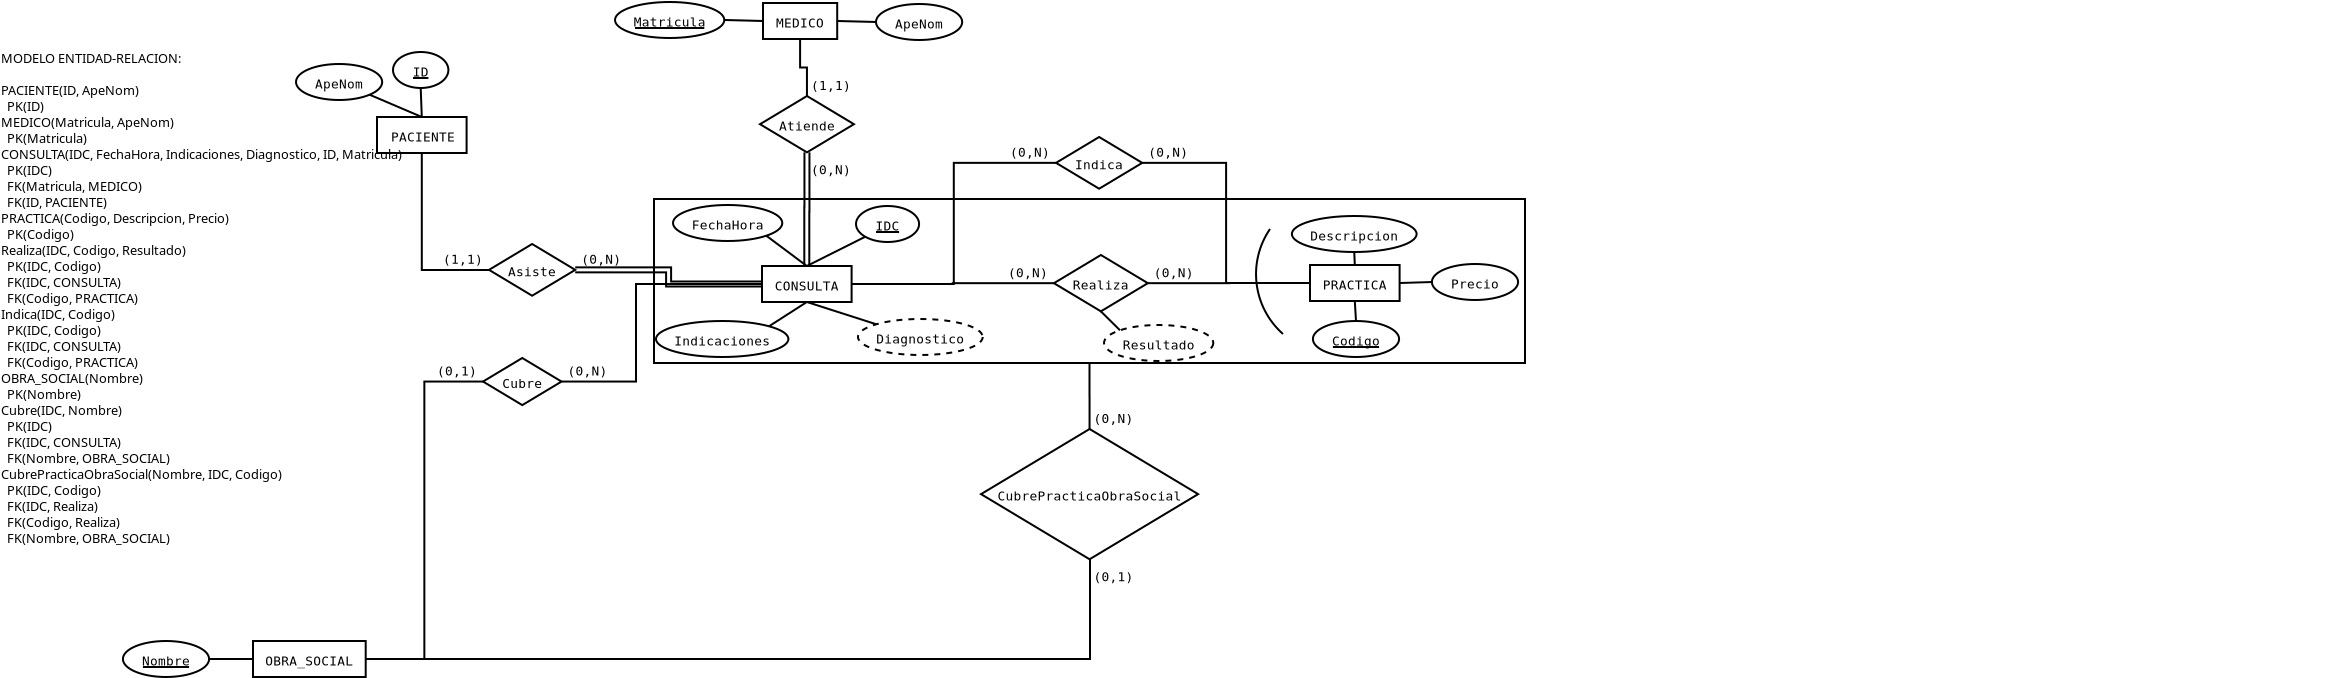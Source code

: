 <?xml version="1.0" encoding="UTF-8"?>
<dia:diagram xmlns:dia="http://www.lysator.liu.se/~alla/dia/">
  <dia:layer name="Fondo" visible="true" active="true">
    <dia:object type="Standard - Box" version="0" id="O0">
      <dia:attribute name="obj_pos">
        <dia:point val="32.95,11"/>
      </dia:attribute>
      <dia:attribute name="obj_bb">
        <dia:rectangle val="32.9,10.95;76.55,19.25"/>
      </dia:attribute>
      <dia:attribute name="elem_corner">
        <dia:point val="32.95,11"/>
      </dia:attribute>
      <dia:attribute name="elem_width">
        <dia:real val="43.55"/>
      </dia:attribute>
      <dia:attribute name="elem_height">
        <dia:real val="8.2"/>
      </dia:attribute>
      <dia:attribute name="border_width">
        <dia:real val="0.1"/>
      </dia:attribute>
      <dia:attribute name="show_background">
        <dia:boolean val="false"/>
      </dia:attribute>
    </dia:object>
    <dia:object type="ER - Entity" version="0" id="O1">
      <dia:attribute name="obj_pos">
        <dia:point val="19.1,6.9"/>
      </dia:attribute>
      <dia:attribute name="obj_bb">
        <dia:rectangle val="19.05,6.85;23.63,8.75"/>
      </dia:attribute>
      <dia:attribute name="elem_corner">
        <dia:point val="19.1,6.9"/>
      </dia:attribute>
      <dia:attribute name="elem_width">
        <dia:real val="4.48"/>
      </dia:attribute>
      <dia:attribute name="elem_height">
        <dia:real val="1.8"/>
      </dia:attribute>
      <dia:attribute name="border_width">
        <dia:real val="0.1"/>
      </dia:attribute>
      <dia:attribute name="border_color">
        <dia:color val="#000000"/>
      </dia:attribute>
      <dia:attribute name="inner_color">
        <dia:color val="#ffffff"/>
      </dia:attribute>
      <dia:attribute name="name">
        <dia:string>#PACIENTE#</dia:string>
      </dia:attribute>
      <dia:attribute name="weak">
        <dia:boolean val="false"/>
      </dia:attribute>
      <dia:attribute name="associative">
        <dia:boolean val="false"/>
      </dia:attribute>
      <dia:attribute name="font">
        <dia:font family="monospace" style="0" name="Courier"/>
      </dia:attribute>
      <dia:attribute name="font_height">
        <dia:real val="0.8"/>
      </dia:attribute>
    </dia:object>
    <dia:object type="ER - Attribute" version="0" id="O2">
      <dia:attribute name="obj_pos">
        <dia:point val="19.9,3.65"/>
      </dia:attribute>
      <dia:attribute name="obj_bb">
        <dia:rectangle val="19.85,3.6;22.72,5.5"/>
      </dia:attribute>
      <dia:attribute name="elem_corner">
        <dia:point val="19.9,3.65"/>
      </dia:attribute>
      <dia:attribute name="elem_width">
        <dia:real val="2.77"/>
      </dia:attribute>
      <dia:attribute name="elem_height">
        <dia:real val="1.8"/>
      </dia:attribute>
      <dia:attribute name="border_width">
        <dia:real val="0.1"/>
      </dia:attribute>
      <dia:attribute name="border_color">
        <dia:color val="#000000"/>
      </dia:attribute>
      <dia:attribute name="inner_color">
        <dia:color val="#ffffff"/>
      </dia:attribute>
      <dia:attribute name="name">
        <dia:string>#ID#</dia:string>
      </dia:attribute>
      <dia:attribute name="key">
        <dia:boolean val="true"/>
      </dia:attribute>
      <dia:attribute name="weak_key">
        <dia:boolean val="false"/>
      </dia:attribute>
      <dia:attribute name="derived">
        <dia:boolean val="false"/>
      </dia:attribute>
      <dia:attribute name="multivalued">
        <dia:boolean val="false"/>
      </dia:attribute>
      <dia:attribute name="font">
        <dia:font family="monospace" style="0" name="Courier"/>
      </dia:attribute>
      <dia:attribute name="font_height">
        <dia:real val="0.8"/>
      </dia:attribute>
    </dia:object>
    <dia:object type="ER - Attribute" version="0" id="O3">
      <dia:attribute name="obj_pos">
        <dia:point val="15.05,4.25"/>
      </dia:attribute>
      <dia:attribute name="obj_bb">
        <dia:rectangle val="15,4.2;19.41,6.1"/>
      </dia:attribute>
      <dia:attribute name="elem_corner">
        <dia:point val="15.05,4.25"/>
      </dia:attribute>
      <dia:attribute name="elem_width">
        <dia:real val="4.31"/>
      </dia:attribute>
      <dia:attribute name="elem_height">
        <dia:real val="1.8"/>
      </dia:attribute>
      <dia:attribute name="border_width">
        <dia:real val="0.1"/>
      </dia:attribute>
      <dia:attribute name="border_color">
        <dia:color val="#000000"/>
      </dia:attribute>
      <dia:attribute name="inner_color">
        <dia:color val="#ffffff"/>
      </dia:attribute>
      <dia:attribute name="name">
        <dia:string>#ApeNom#</dia:string>
      </dia:attribute>
      <dia:attribute name="key">
        <dia:boolean val="false"/>
      </dia:attribute>
      <dia:attribute name="weak_key">
        <dia:boolean val="false"/>
      </dia:attribute>
      <dia:attribute name="derived">
        <dia:boolean val="false"/>
      </dia:attribute>
      <dia:attribute name="multivalued">
        <dia:boolean val="false"/>
      </dia:attribute>
      <dia:attribute name="font">
        <dia:font family="monospace" style="0" name="Courier"/>
      </dia:attribute>
      <dia:attribute name="font_height">
        <dia:real val="0.8"/>
      </dia:attribute>
    </dia:object>
    <dia:object type="Standard - Line" version="0" id="O4">
      <dia:attribute name="obj_pos">
        <dia:point val="18.729,5.786"/>
      </dia:attribute>
      <dia:attribute name="obj_bb">
        <dia:rectangle val="18.663,5.721;21.406,6.966"/>
      </dia:attribute>
      <dia:attribute name="conn_endpoints">
        <dia:point val="18.729,5.786"/>
        <dia:point val="21.34,6.9"/>
      </dia:attribute>
      <dia:attribute name="numcp">
        <dia:int val="1"/>
      </dia:attribute>
      <dia:connections>
        <dia:connection handle="0" to="O3" connection="7"/>
        <dia:connection handle="1" to="O1" connection="1"/>
      </dia:connections>
    </dia:object>
    <dia:object type="Standard - Line" version="0" id="O5">
      <dia:attribute name="obj_pos">
        <dia:point val="21.285,5.45"/>
      </dia:attribute>
      <dia:attribute name="obj_bb">
        <dia:rectangle val="21.233,5.398;21.392,6.952"/>
      </dia:attribute>
      <dia:attribute name="conn_endpoints">
        <dia:point val="21.285,5.45"/>
        <dia:point val="21.34,6.9"/>
      </dia:attribute>
      <dia:attribute name="numcp">
        <dia:int val="1"/>
      </dia:attribute>
      <dia:connections>
        <dia:connection handle="0" to="O2" connection="6"/>
        <dia:connection handle="1" to="O1" connection="1"/>
      </dia:connections>
    </dia:object>
    <dia:object type="ER - Entity" version="0" id="O6">
      <dia:attribute name="obj_pos">
        <dia:point val="38.35,14.35"/>
      </dia:attribute>
      <dia:attribute name="obj_bb">
        <dia:rectangle val="38.3,14.3;42.88,16.2"/>
      </dia:attribute>
      <dia:attribute name="elem_corner">
        <dia:point val="38.35,14.35"/>
      </dia:attribute>
      <dia:attribute name="elem_width">
        <dia:real val="4.48"/>
      </dia:attribute>
      <dia:attribute name="elem_height">
        <dia:real val="1.8"/>
      </dia:attribute>
      <dia:attribute name="border_width">
        <dia:real val="0.1"/>
      </dia:attribute>
      <dia:attribute name="border_color">
        <dia:color val="#000000"/>
      </dia:attribute>
      <dia:attribute name="inner_color">
        <dia:color val="#ffffff"/>
      </dia:attribute>
      <dia:attribute name="name">
        <dia:string>#CONSULTA#</dia:string>
      </dia:attribute>
      <dia:attribute name="weak">
        <dia:boolean val="false"/>
      </dia:attribute>
      <dia:attribute name="associative">
        <dia:boolean val="false"/>
      </dia:attribute>
      <dia:attribute name="font">
        <dia:font family="monospace" style="0" name="Courier"/>
      </dia:attribute>
      <dia:attribute name="font_height">
        <dia:real val="0.8"/>
      </dia:attribute>
    </dia:object>
    <dia:object type="ER - Attribute" version="0" id="O7">
      <dia:attribute name="obj_pos">
        <dia:point val="43.05,11.35"/>
      </dia:attribute>
      <dia:attribute name="obj_bb">
        <dia:rectangle val="43,11.3;46.255,13.2"/>
      </dia:attribute>
      <dia:attribute name="elem_corner">
        <dia:point val="43.05,11.35"/>
      </dia:attribute>
      <dia:attribute name="elem_width">
        <dia:real val="3.155"/>
      </dia:attribute>
      <dia:attribute name="elem_height">
        <dia:real val="1.8"/>
      </dia:attribute>
      <dia:attribute name="border_width">
        <dia:real val="0.1"/>
      </dia:attribute>
      <dia:attribute name="border_color">
        <dia:color val="#000000"/>
      </dia:attribute>
      <dia:attribute name="inner_color">
        <dia:color val="#ffffff"/>
      </dia:attribute>
      <dia:attribute name="name">
        <dia:string>#IDC#</dia:string>
      </dia:attribute>
      <dia:attribute name="key">
        <dia:boolean val="true"/>
      </dia:attribute>
      <dia:attribute name="weak_key">
        <dia:boolean val="false"/>
      </dia:attribute>
      <dia:attribute name="derived">
        <dia:boolean val="false"/>
      </dia:attribute>
      <dia:attribute name="multivalued">
        <dia:boolean val="false"/>
      </dia:attribute>
      <dia:attribute name="font">
        <dia:font family="monospace" style="0" name="Courier"/>
      </dia:attribute>
      <dia:attribute name="font_height">
        <dia:real val="0.8"/>
      </dia:attribute>
    </dia:object>
    <dia:object type="ER - Attribute" version="0" id="O8">
      <dia:attribute name="obj_pos">
        <dia:point val="33.9,11.3"/>
      </dia:attribute>
      <dia:attribute name="obj_bb">
        <dia:rectangle val="33.85,11.25;39.415,13.15"/>
      </dia:attribute>
      <dia:attribute name="elem_corner">
        <dia:point val="33.9,11.3"/>
      </dia:attribute>
      <dia:attribute name="elem_width">
        <dia:real val="5.465"/>
      </dia:attribute>
      <dia:attribute name="elem_height">
        <dia:real val="1.8"/>
      </dia:attribute>
      <dia:attribute name="border_width">
        <dia:real val="0.1"/>
      </dia:attribute>
      <dia:attribute name="border_color">
        <dia:color val="#000000"/>
      </dia:attribute>
      <dia:attribute name="inner_color">
        <dia:color val="#ffffff"/>
      </dia:attribute>
      <dia:attribute name="name">
        <dia:string>#FechaHora#</dia:string>
      </dia:attribute>
      <dia:attribute name="key">
        <dia:boolean val="false"/>
      </dia:attribute>
      <dia:attribute name="weak_key">
        <dia:boolean val="false"/>
      </dia:attribute>
      <dia:attribute name="derived">
        <dia:boolean val="false"/>
      </dia:attribute>
      <dia:attribute name="multivalued">
        <dia:boolean val="false"/>
      </dia:attribute>
      <dia:attribute name="font">
        <dia:font family="monospace" style="0" name="Courier"/>
      </dia:attribute>
      <dia:attribute name="font_height">
        <dia:real val="0.8"/>
      </dia:attribute>
    </dia:object>
    <dia:object type="ER - Attribute" version="0" id="O9">
      <dia:attribute name="obj_pos">
        <dia:point val="43.15,17"/>
      </dia:attribute>
      <dia:attribute name="obj_bb">
        <dia:rectangle val="43.1,16.95;49.435,18.85"/>
      </dia:attribute>
      <dia:attribute name="elem_corner">
        <dia:point val="43.15,17"/>
      </dia:attribute>
      <dia:attribute name="elem_width">
        <dia:real val="6.235"/>
      </dia:attribute>
      <dia:attribute name="elem_height">
        <dia:real val="1.8"/>
      </dia:attribute>
      <dia:attribute name="border_width">
        <dia:real val="0.1"/>
      </dia:attribute>
      <dia:attribute name="border_color">
        <dia:color val="#000000"/>
      </dia:attribute>
      <dia:attribute name="inner_color">
        <dia:color val="#ffffff"/>
      </dia:attribute>
      <dia:attribute name="name">
        <dia:string>#Diagnostico#</dia:string>
      </dia:attribute>
      <dia:attribute name="key">
        <dia:boolean val="false"/>
      </dia:attribute>
      <dia:attribute name="weak_key">
        <dia:boolean val="false"/>
      </dia:attribute>
      <dia:attribute name="derived">
        <dia:boolean val="true"/>
      </dia:attribute>
      <dia:attribute name="multivalued">
        <dia:boolean val="false"/>
      </dia:attribute>
      <dia:attribute name="font">
        <dia:font family="monospace" style="0" name="Courier"/>
      </dia:attribute>
      <dia:attribute name="font_height">
        <dia:real val="0.8"/>
      </dia:attribute>
    </dia:object>
    <dia:object type="Standard - Line" version="0" id="O10">
      <dia:attribute name="obj_pos">
        <dia:point val="38.565,12.836"/>
      </dia:attribute>
      <dia:attribute name="obj_bb">
        <dia:rectangle val="38.495,12.766;40.66,14.42"/>
      </dia:attribute>
      <dia:attribute name="conn_endpoints">
        <dia:point val="38.565,12.836"/>
        <dia:point val="40.59,14.35"/>
      </dia:attribute>
      <dia:attribute name="numcp">
        <dia:int val="1"/>
      </dia:attribute>
      <dia:connections>
        <dia:connection handle="0" to="O8" connection="7"/>
        <dia:connection handle="1" to="O6" connection="1"/>
      </dia:connections>
    </dia:object>
    <dia:object type="Standard - Line" version="0" id="O11">
      <dia:attribute name="obj_pos">
        <dia:point val="43.512,12.886"/>
      </dia:attribute>
      <dia:attribute name="obj_bb">
        <dia:rectangle val="40.523,12.819;43.579,14.417"/>
      </dia:attribute>
      <dia:attribute name="conn_endpoints">
        <dia:point val="43.512,12.886"/>
        <dia:point val="40.59,14.35"/>
      </dia:attribute>
      <dia:attribute name="numcp">
        <dia:int val="1"/>
      </dia:attribute>
      <dia:connections>
        <dia:connection handle="0" to="O7" connection="5"/>
        <dia:connection handle="1" to="O6" connection="1"/>
      </dia:connections>
    </dia:object>
    <dia:object type="Standard - Line" version="0" id="O12">
      <dia:attribute name="obj_pos">
        <dia:point val="40.59,16.15"/>
      </dia:attribute>
      <dia:attribute name="obj_bb">
        <dia:rectangle val="40.527,16.087;44.126,17.326"/>
      </dia:attribute>
      <dia:attribute name="conn_endpoints">
        <dia:point val="40.59,16.15"/>
        <dia:point val="44.063,17.264"/>
      </dia:attribute>
      <dia:attribute name="numcp">
        <dia:int val="1"/>
      </dia:attribute>
      <dia:connections>
        <dia:connection handle="0" to="O6" connection="6"/>
        <dia:connection handle="1" to="O9" connection="0"/>
      </dia:connections>
    </dia:object>
    <dia:object type="ER - Attribute" version="0" id="O13">
      <dia:attribute name="obj_pos">
        <dia:point val="33.05,17.1"/>
      </dia:attribute>
      <dia:attribute name="obj_bb">
        <dia:rectangle val="33,17.05;39.72,18.95"/>
      </dia:attribute>
      <dia:attribute name="elem_corner">
        <dia:point val="33.05,17.1"/>
      </dia:attribute>
      <dia:attribute name="elem_width">
        <dia:real val="6.62"/>
      </dia:attribute>
      <dia:attribute name="elem_height">
        <dia:real val="1.8"/>
      </dia:attribute>
      <dia:attribute name="border_width">
        <dia:real val="0.1"/>
      </dia:attribute>
      <dia:attribute name="border_color">
        <dia:color val="#000000"/>
      </dia:attribute>
      <dia:attribute name="inner_color">
        <dia:color val="#ffffff"/>
      </dia:attribute>
      <dia:attribute name="name">
        <dia:string>#Indicaciones#</dia:string>
      </dia:attribute>
      <dia:attribute name="key">
        <dia:boolean val="false"/>
      </dia:attribute>
      <dia:attribute name="weak_key">
        <dia:boolean val="false"/>
      </dia:attribute>
      <dia:attribute name="derived">
        <dia:boolean val="false"/>
      </dia:attribute>
      <dia:attribute name="multivalued">
        <dia:boolean val="false"/>
      </dia:attribute>
      <dia:attribute name="font">
        <dia:font family="monospace" style="0" name="Courier"/>
      </dia:attribute>
      <dia:attribute name="font_height">
        <dia:real val="0.8"/>
      </dia:attribute>
    </dia:object>
    <dia:object type="Standard - Line" version="0" id="O14">
      <dia:attribute name="obj_pos">
        <dia:point val="38.7,17.364"/>
      </dia:attribute>
      <dia:attribute name="obj_bb">
        <dia:rectangle val="38.631,16.081;40.659,17.433"/>
      </dia:attribute>
      <dia:attribute name="conn_endpoints">
        <dia:point val="38.7,17.364"/>
        <dia:point val="40.59,16.15"/>
      </dia:attribute>
      <dia:attribute name="numcp">
        <dia:int val="1"/>
      </dia:attribute>
      <dia:connections>
        <dia:connection handle="0" to="O13" connection="2"/>
        <dia:connection handle="1" to="O6" connection="6"/>
      </dia:connections>
    </dia:object>
    <dia:object type="ER - Relationship" version="0" id="O15">
      <dia:attribute name="obj_pos">
        <dia:point val="24.7,13.25"/>
      </dia:attribute>
      <dia:attribute name="obj_bb">
        <dia:rectangle val="22.425,13.2;31.285,15.886"/>
      </dia:attribute>
      <dia:attribute name="elem_corner">
        <dia:point val="24.7,13.25"/>
      </dia:attribute>
      <dia:attribute name="elem_width">
        <dia:real val="4.31"/>
      </dia:attribute>
      <dia:attribute name="elem_height">
        <dia:real val="2.586"/>
      </dia:attribute>
      <dia:attribute name="border_width">
        <dia:real val="0.1"/>
      </dia:attribute>
      <dia:attribute name="border_color">
        <dia:color val="#000000"/>
      </dia:attribute>
      <dia:attribute name="inner_color">
        <dia:color val="#ffffff"/>
      </dia:attribute>
      <dia:attribute name="name">
        <dia:string>#Asiste#</dia:string>
      </dia:attribute>
      <dia:attribute name="left_card">
        <dia:string>#(1,1)#</dia:string>
      </dia:attribute>
      <dia:attribute name="right_card">
        <dia:string>#(0,N)#</dia:string>
      </dia:attribute>
      <dia:attribute name="identifying">
        <dia:boolean val="false"/>
      </dia:attribute>
      <dia:attribute name="rotated">
        <dia:boolean val="false"/>
      </dia:attribute>
      <dia:attribute name="font">
        <dia:font family="monospace" style="0" name="Courier"/>
      </dia:attribute>
      <dia:attribute name="font_height">
        <dia:real val="0.8"/>
      </dia:attribute>
    </dia:object>
    <dia:object type="ER - Participation" version="1" id="O16">
      <dia:attribute name="obj_pos">
        <dia:point val="21.34,8.7"/>
      </dia:attribute>
      <dia:attribute name="obj_bb">
        <dia:rectangle val="21.29,8.65;24.75,14.6"/>
      </dia:attribute>
      <dia:attribute name="orth_points">
        <dia:point val="21.34,8.7"/>
        <dia:point val="21.34,14.55"/>
        <dia:point val="24.7,14.55"/>
        <dia:point val="24.7,14.543"/>
      </dia:attribute>
      <dia:attribute name="orth_orient">
        <dia:enum val="1"/>
        <dia:enum val="0"/>
        <dia:enum val="1"/>
      </dia:attribute>
      <dia:attribute name="autorouting">
        <dia:boolean val="false"/>
      </dia:attribute>
      <dia:attribute name="total">
        <dia:boolean val="false"/>
      </dia:attribute>
      <dia:connections>
        <dia:connection handle="0" to="O1" connection="6"/>
        <dia:connection handle="1" to="O15" connection="0"/>
      </dia:connections>
    </dia:object>
    <dia:object type="ER - Participation" version="1" id="O17">
      <dia:attribute name="obj_pos">
        <dia:point val="29.01,14.543"/>
      </dia:attribute>
      <dia:attribute name="obj_bb">
        <dia:rectangle val="28.835,14.368;38.525,15.425"/>
      </dia:attribute>
      <dia:attribute name="orth_points">
        <dia:point val="29.01,14.543"/>
        <dia:point val="33.68,14.543"/>
        <dia:point val="33.68,15.25"/>
        <dia:point val="38.35,15.25"/>
      </dia:attribute>
      <dia:attribute name="orth_orient">
        <dia:enum val="0"/>
        <dia:enum val="1"/>
        <dia:enum val="0"/>
      </dia:attribute>
      <dia:attribute name="autorouting">
        <dia:boolean val="true"/>
      </dia:attribute>
      <dia:attribute name="total">
        <dia:boolean val="true"/>
      </dia:attribute>
      <dia:connections>
        <dia:connection handle="0" to="O15" connection="4"/>
        <dia:connection handle="1" to="O6" connection="3"/>
      </dia:connections>
    </dia:object>
    <dia:object type="ER - Entity" version="0" id="O18">
      <dia:attribute name="obj_pos">
        <dia:point val="38.4,1.2"/>
      </dia:attribute>
      <dia:attribute name="obj_bb">
        <dia:rectangle val="38.35,1.15;42.16,3.05"/>
      </dia:attribute>
      <dia:attribute name="elem_corner">
        <dia:point val="38.4,1.2"/>
      </dia:attribute>
      <dia:attribute name="elem_width">
        <dia:real val="3.71"/>
      </dia:attribute>
      <dia:attribute name="elem_height">
        <dia:real val="1.8"/>
      </dia:attribute>
      <dia:attribute name="border_width">
        <dia:real val="0.1"/>
      </dia:attribute>
      <dia:attribute name="border_color">
        <dia:color val="#000000"/>
      </dia:attribute>
      <dia:attribute name="inner_color">
        <dia:color val="#ffffff"/>
      </dia:attribute>
      <dia:attribute name="name">
        <dia:string>#MEDICO#</dia:string>
      </dia:attribute>
      <dia:attribute name="weak">
        <dia:boolean val="false"/>
      </dia:attribute>
      <dia:attribute name="associative">
        <dia:boolean val="false"/>
      </dia:attribute>
      <dia:attribute name="font">
        <dia:font family="monospace" style="0" name="Courier"/>
      </dia:attribute>
      <dia:attribute name="font_height">
        <dia:real val="0.8"/>
      </dia:attribute>
    </dia:object>
    <dia:object type="ER - Attribute" version="0" id="O19">
      <dia:attribute name="obj_pos">
        <dia:point val="31,1.15"/>
      </dia:attribute>
      <dia:attribute name="obj_bb">
        <dia:rectangle val="30.95,1.1;36.515,3"/>
      </dia:attribute>
      <dia:attribute name="elem_corner">
        <dia:point val="31,1.15"/>
      </dia:attribute>
      <dia:attribute name="elem_width">
        <dia:real val="5.465"/>
      </dia:attribute>
      <dia:attribute name="elem_height">
        <dia:real val="1.8"/>
      </dia:attribute>
      <dia:attribute name="border_width">
        <dia:real val="0.1"/>
      </dia:attribute>
      <dia:attribute name="border_color">
        <dia:color val="#000000"/>
      </dia:attribute>
      <dia:attribute name="inner_color">
        <dia:color val="#ffffff"/>
      </dia:attribute>
      <dia:attribute name="name">
        <dia:string>#Matricula#</dia:string>
      </dia:attribute>
      <dia:attribute name="key">
        <dia:boolean val="true"/>
      </dia:attribute>
      <dia:attribute name="weak_key">
        <dia:boolean val="false"/>
      </dia:attribute>
      <dia:attribute name="derived">
        <dia:boolean val="false"/>
      </dia:attribute>
      <dia:attribute name="multivalued">
        <dia:boolean val="false"/>
      </dia:attribute>
      <dia:attribute name="font">
        <dia:font family="monospace" style="0" name="Courier"/>
      </dia:attribute>
      <dia:attribute name="font_height">
        <dia:real val="0.8"/>
      </dia:attribute>
    </dia:object>
    <dia:object type="Standard - Line" version="0" id="O20">
      <dia:attribute name="obj_pos">
        <dia:point val="36.465,2.05"/>
      </dia:attribute>
      <dia:attribute name="obj_bb">
        <dia:rectangle val="36.414,1.999;38.451,2.151"/>
      </dia:attribute>
      <dia:attribute name="conn_endpoints">
        <dia:point val="36.465,2.05"/>
        <dia:point val="38.4,2.1"/>
      </dia:attribute>
      <dia:attribute name="numcp">
        <dia:int val="1"/>
      </dia:attribute>
      <dia:connections>
        <dia:connection handle="0" to="O19" connection="4"/>
        <dia:connection handle="1" to="O18" connection="3"/>
      </dia:connections>
    </dia:object>
    <dia:object type="ER - Attribute" version="0" id="O21">
      <dia:attribute name="obj_pos">
        <dia:point val="44.05,1.25"/>
      </dia:attribute>
      <dia:attribute name="obj_bb">
        <dia:rectangle val="44,1.2;48.41,3.1"/>
      </dia:attribute>
      <dia:attribute name="elem_corner">
        <dia:point val="44.05,1.25"/>
      </dia:attribute>
      <dia:attribute name="elem_width">
        <dia:real val="4.31"/>
      </dia:attribute>
      <dia:attribute name="elem_height">
        <dia:real val="1.8"/>
      </dia:attribute>
      <dia:attribute name="border_width">
        <dia:real val="0.1"/>
      </dia:attribute>
      <dia:attribute name="border_color">
        <dia:color val="#000000"/>
      </dia:attribute>
      <dia:attribute name="inner_color">
        <dia:color val="#ffffff"/>
      </dia:attribute>
      <dia:attribute name="name">
        <dia:string>#ApeNom#</dia:string>
      </dia:attribute>
      <dia:attribute name="key">
        <dia:boolean val="false"/>
      </dia:attribute>
      <dia:attribute name="weak_key">
        <dia:boolean val="false"/>
      </dia:attribute>
      <dia:attribute name="derived">
        <dia:boolean val="false"/>
      </dia:attribute>
      <dia:attribute name="multivalued">
        <dia:boolean val="false"/>
      </dia:attribute>
      <dia:attribute name="font">
        <dia:font family="monospace" style="0" name="Courier"/>
      </dia:attribute>
      <dia:attribute name="font_height">
        <dia:real val="0.8"/>
      </dia:attribute>
    </dia:object>
    <dia:object type="Standard - Line" version="0" id="O22">
      <dia:attribute name="obj_pos">
        <dia:point val="42.11,2.1"/>
      </dia:attribute>
      <dia:attribute name="obj_bb">
        <dia:rectangle val="42.059,2.049;44.101,2.201"/>
      </dia:attribute>
      <dia:attribute name="conn_endpoints">
        <dia:point val="42.11,2.1"/>
        <dia:point val="44.05,2.15"/>
      </dia:attribute>
      <dia:attribute name="numcp">
        <dia:int val="1"/>
      </dia:attribute>
      <dia:connections>
        <dia:connection handle="0" to="O18" connection="4"/>
        <dia:connection handle="1" to="O21" connection="3"/>
      </dia:connections>
    </dia:object>
    <dia:object type="ER - Relationship" version="0" id="O23">
      <dia:attribute name="obj_pos">
        <dia:point val="38.25,5.85"/>
      </dia:attribute>
      <dia:attribute name="obj_bb">
        <dia:rectangle val="38.2,4.7;42.995,9.817"/>
      </dia:attribute>
      <dia:attribute name="elem_corner">
        <dia:point val="38.25,5.85"/>
      </dia:attribute>
      <dia:attribute name="elem_width">
        <dia:real val="4.695"/>
      </dia:attribute>
      <dia:attribute name="elem_height">
        <dia:real val="2.817"/>
      </dia:attribute>
      <dia:attribute name="border_width">
        <dia:real val="0.1"/>
      </dia:attribute>
      <dia:attribute name="border_color">
        <dia:color val="#000000"/>
      </dia:attribute>
      <dia:attribute name="inner_color">
        <dia:color val="#ffffff"/>
      </dia:attribute>
      <dia:attribute name="name">
        <dia:string>#Atiende#</dia:string>
      </dia:attribute>
      <dia:attribute name="left_card">
        <dia:string>#(1,1)#</dia:string>
      </dia:attribute>
      <dia:attribute name="right_card">
        <dia:string>#(0,N)#</dia:string>
      </dia:attribute>
      <dia:attribute name="identifying">
        <dia:boolean val="false"/>
      </dia:attribute>
      <dia:attribute name="rotated">
        <dia:boolean val="true"/>
      </dia:attribute>
      <dia:attribute name="font">
        <dia:font family="monospace" style="0" name="Courier"/>
      </dia:attribute>
      <dia:attribute name="font_height">
        <dia:real val="0.8"/>
      </dia:attribute>
    </dia:object>
    <dia:object type="ER - Participation" version="1" id="O24">
      <dia:attribute name="obj_pos">
        <dia:point val="40.59,14.35"/>
      </dia:attribute>
      <dia:attribute name="obj_bb">
        <dia:rectangle val="40.415,8.492;40.773,14.525"/>
      </dia:attribute>
      <dia:attribute name="orth_points">
        <dia:point val="40.59,14.35"/>
        <dia:point val="40.59,11.508"/>
        <dia:point val="40.597,11.508"/>
        <dia:point val="40.597,8.667"/>
      </dia:attribute>
      <dia:attribute name="orth_orient">
        <dia:enum val="1"/>
        <dia:enum val="0"/>
        <dia:enum val="1"/>
      </dia:attribute>
      <dia:attribute name="autorouting">
        <dia:boolean val="true"/>
      </dia:attribute>
      <dia:attribute name="total">
        <dia:boolean val="true"/>
      </dia:attribute>
      <dia:connections>
        <dia:connection handle="0" to="O6" connection="1"/>
        <dia:connection handle="1" to="O23" connection="6"/>
      </dia:connections>
    </dia:object>
    <dia:object type="ER - Participation" version="1" id="O25">
      <dia:attribute name="obj_pos">
        <dia:point val="40.597,5.85"/>
      </dia:attribute>
      <dia:attribute name="obj_bb">
        <dia:rectangle val="40.205,2.95;40.648,5.9"/>
      </dia:attribute>
      <dia:attribute name="orth_points">
        <dia:point val="40.597,5.85"/>
        <dia:point val="40.597,4.425"/>
        <dia:point val="40.255,4.425"/>
        <dia:point val="40.255,3"/>
      </dia:attribute>
      <dia:attribute name="orth_orient">
        <dia:enum val="1"/>
        <dia:enum val="0"/>
        <dia:enum val="1"/>
      </dia:attribute>
      <dia:attribute name="autorouting">
        <dia:boolean val="true"/>
      </dia:attribute>
      <dia:attribute name="total">
        <dia:boolean val="false"/>
      </dia:attribute>
      <dia:connections>
        <dia:connection handle="0" to="O23" connection="2"/>
        <dia:connection handle="1" to="O18" connection="6"/>
      </dia:connections>
    </dia:object>
    <dia:object type="ER - Entity" version="0" id="O26">
      <dia:attribute name="obj_pos">
        <dia:point val="65.75,14.3"/>
      </dia:attribute>
      <dia:attribute name="obj_bb">
        <dia:rectangle val="65.7,14.25;70.28,16.15"/>
      </dia:attribute>
      <dia:attribute name="elem_corner">
        <dia:point val="65.75,14.3"/>
      </dia:attribute>
      <dia:attribute name="elem_width">
        <dia:real val="4.48"/>
      </dia:attribute>
      <dia:attribute name="elem_height">
        <dia:real val="1.8"/>
      </dia:attribute>
      <dia:attribute name="border_width">
        <dia:real val="0.1"/>
      </dia:attribute>
      <dia:attribute name="border_color">
        <dia:color val="#000000"/>
      </dia:attribute>
      <dia:attribute name="inner_color">
        <dia:color val="#ffffff"/>
      </dia:attribute>
      <dia:attribute name="name">
        <dia:string>#PRACTICA#</dia:string>
      </dia:attribute>
      <dia:attribute name="weak">
        <dia:boolean val="false"/>
      </dia:attribute>
      <dia:attribute name="associative">
        <dia:boolean val="false"/>
      </dia:attribute>
      <dia:attribute name="font">
        <dia:font family="monospace" style="0" name="Courier"/>
      </dia:attribute>
      <dia:attribute name="font_height">
        <dia:real val="0.8"/>
      </dia:attribute>
    </dia:object>
    <dia:object type="ER - Relationship" version="0" id="O27">
      <dia:attribute name="obj_pos">
        <dia:point val="53.05,7.9"/>
      </dia:attribute>
      <dia:attribute name="obj_bb">
        <dia:rectangle val="50.775,7.85;59.635,10.536"/>
      </dia:attribute>
      <dia:attribute name="elem_corner">
        <dia:point val="53.05,7.9"/>
      </dia:attribute>
      <dia:attribute name="elem_width">
        <dia:real val="4.31"/>
      </dia:attribute>
      <dia:attribute name="elem_height">
        <dia:real val="2.586"/>
      </dia:attribute>
      <dia:attribute name="border_width">
        <dia:real val="0.1"/>
      </dia:attribute>
      <dia:attribute name="border_color">
        <dia:color val="#000000"/>
      </dia:attribute>
      <dia:attribute name="inner_color">
        <dia:color val="#ffffff"/>
      </dia:attribute>
      <dia:attribute name="name">
        <dia:string>#Indica#</dia:string>
      </dia:attribute>
      <dia:attribute name="left_card">
        <dia:string>#(0,N)#</dia:string>
      </dia:attribute>
      <dia:attribute name="right_card">
        <dia:string>#(0,N)#</dia:string>
      </dia:attribute>
      <dia:attribute name="identifying">
        <dia:boolean val="false"/>
      </dia:attribute>
      <dia:attribute name="rotated">
        <dia:boolean val="false"/>
      </dia:attribute>
      <dia:attribute name="font">
        <dia:font family="monospace" style="0" name="Courier"/>
      </dia:attribute>
      <dia:attribute name="font_height">
        <dia:real val="0.8"/>
      </dia:attribute>
    </dia:object>
    <dia:object type="ER - Relationship" version="0" id="O28">
      <dia:attribute name="obj_pos">
        <dia:point val="52.945,13.8"/>
      </dia:attribute>
      <dia:attribute name="obj_bb">
        <dia:rectangle val="50.67,13.75;59.915,16.667"/>
      </dia:attribute>
      <dia:attribute name="elem_corner">
        <dia:point val="52.945,13.8"/>
      </dia:attribute>
      <dia:attribute name="elem_width">
        <dia:real val="4.695"/>
      </dia:attribute>
      <dia:attribute name="elem_height">
        <dia:real val="2.817"/>
      </dia:attribute>
      <dia:attribute name="border_width">
        <dia:real val="0.1"/>
      </dia:attribute>
      <dia:attribute name="border_color">
        <dia:color val="#000000"/>
      </dia:attribute>
      <dia:attribute name="inner_color">
        <dia:color val="#ffffff"/>
      </dia:attribute>
      <dia:attribute name="name">
        <dia:string>#Realiza#</dia:string>
      </dia:attribute>
      <dia:attribute name="left_card">
        <dia:string>#(0,N)#</dia:string>
      </dia:attribute>
      <dia:attribute name="right_card">
        <dia:string>#(0,N)#</dia:string>
      </dia:attribute>
      <dia:attribute name="identifying">
        <dia:boolean val="false"/>
      </dia:attribute>
      <dia:attribute name="rotated">
        <dia:boolean val="false"/>
      </dia:attribute>
      <dia:attribute name="font">
        <dia:font family="monospace" style="0" name="Courier"/>
      </dia:attribute>
      <dia:attribute name="font_height">
        <dia:real val="0.8"/>
      </dia:attribute>
    </dia:object>
    <dia:object type="ER - Participation" version="1" id="O29">
      <dia:attribute name="obj_pos">
        <dia:point val="42.83,15.25"/>
      </dia:attribute>
      <dia:attribute name="obj_bb">
        <dia:rectangle val="42.78,15.159;52.995,15.3"/>
      </dia:attribute>
      <dia:attribute name="orth_points">
        <dia:point val="42.83,15.25"/>
        <dia:point val="47.888,15.25"/>
        <dia:point val="47.888,15.209"/>
        <dia:point val="52.945,15.209"/>
      </dia:attribute>
      <dia:attribute name="orth_orient">
        <dia:enum val="0"/>
        <dia:enum val="1"/>
        <dia:enum val="0"/>
      </dia:attribute>
      <dia:attribute name="autorouting">
        <dia:boolean val="true"/>
      </dia:attribute>
      <dia:attribute name="total">
        <dia:boolean val="false"/>
      </dia:attribute>
      <dia:connections>
        <dia:connection handle="0" to="O6" connection="4"/>
        <dia:connection handle="1" to="O28" connection="0"/>
      </dia:connections>
    </dia:object>
    <dia:object type="ER - Participation" version="1" id="O30">
      <dia:attribute name="obj_pos">
        <dia:point val="53.05,9.193"/>
      </dia:attribute>
      <dia:attribute name="obj_bb">
        <dia:rectangle val="42.78,9.143;53.1,15.3"/>
      </dia:attribute>
      <dia:attribute name="orth_points">
        <dia:point val="53.05,9.193"/>
        <dia:point val="47.94,9.193"/>
        <dia:point val="47.94,15.25"/>
        <dia:point val="42.83,15.25"/>
      </dia:attribute>
      <dia:attribute name="orth_orient">
        <dia:enum val="0"/>
        <dia:enum val="1"/>
        <dia:enum val="0"/>
      </dia:attribute>
      <dia:attribute name="autorouting">
        <dia:boolean val="true"/>
      </dia:attribute>
      <dia:attribute name="total">
        <dia:boolean val="false"/>
      </dia:attribute>
      <dia:connections>
        <dia:connection handle="0" to="O27" connection="0"/>
        <dia:connection handle="1" to="O6" connection="4"/>
      </dia:connections>
    </dia:object>
    <dia:object type="ER - Participation" version="1" id="O31">
      <dia:attribute name="obj_pos">
        <dia:point val="57.64,15.209"/>
      </dia:attribute>
      <dia:attribute name="obj_bb">
        <dia:rectangle val="57.59,15.15;65.8,15.258"/>
      </dia:attribute>
      <dia:attribute name="orth_points">
        <dia:point val="57.64,15.209"/>
        <dia:point val="61.695,15.209"/>
        <dia:point val="61.695,15.2"/>
        <dia:point val="65.75,15.2"/>
      </dia:attribute>
      <dia:attribute name="orth_orient">
        <dia:enum val="0"/>
        <dia:enum val="1"/>
        <dia:enum val="0"/>
      </dia:attribute>
      <dia:attribute name="autorouting">
        <dia:boolean val="true"/>
      </dia:attribute>
      <dia:attribute name="total">
        <dia:boolean val="false"/>
      </dia:attribute>
      <dia:connections>
        <dia:connection handle="0" to="O28" connection="4"/>
        <dia:connection handle="1" to="O26" connection="3"/>
      </dia:connections>
    </dia:object>
    <dia:object type="ER - Participation" version="1" id="O32">
      <dia:attribute name="obj_pos">
        <dia:point val="57.36,9.193"/>
      </dia:attribute>
      <dia:attribute name="obj_bb">
        <dia:rectangle val="57.31,9.143;65.8,15.25"/>
      </dia:attribute>
      <dia:attribute name="orth_points">
        <dia:point val="57.36,9.193"/>
        <dia:point val="61.555,9.193"/>
        <dia:point val="61.555,15.2"/>
        <dia:point val="65.75,15.2"/>
      </dia:attribute>
      <dia:attribute name="orth_orient">
        <dia:enum val="0"/>
        <dia:enum val="1"/>
        <dia:enum val="0"/>
      </dia:attribute>
      <dia:attribute name="autorouting">
        <dia:boolean val="true"/>
      </dia:attribute>
      <dia:attribute name="total">
        <dia:boolean val="false"/>
      </dia:attribute>
      <dia:connections>
        <dia:connection handle="0" to="O27" connection="4"/>
        <dia:connection handle="1" to="O26" connection="3"/>
      </dia:connections>
    </dia:object>
    <dia:object type="ER - Attribute" version="0" id="O33">
      <dia:attribute name="obj_pos">
        <dia:point val="65.895,17.1"/>
      </dia:attribute>
      <dia:attribute name="obj_bb">
        <dia:rectangle val="65.845,17.05;70.255,18.95"/>
      </dia:attribute>
      <dia:attribute name="elem_corner">
        <dia:point val="65.895,17.1"/>
      </dia:attribute>
      <dia:attribute name="elem_width">
        <dia:real val="4.31"/>
      </dia:attribute>
      <dia:attribute name="elem_height">
        <dia:real val="1.8"/>
      </dia:attribute>
      <dia:attribute name="border_width">
        <dia:real val="0.1"/>
      </dia:attribute>
      <dia:attribute name="border_color">
        <dia:color val="#000000"/>
      </dia:attribute>
      <dia:attribute name="inner_color">
        <dia:color val="#ffffff"/>
      </dia:attribute>
      <dia:attribute name="name">
        <dia:string>#Codigo#</dia:string>
      </dia:attribute>
      <dia:attribute name="key">
        <dia:boolean val="true"/>
      </dia:attribute>
      <dia:attribute name="weak_key">
        <dia:boolean val="false"/>
      </dia:attribute>
      <dia:attribute name="derived">
        <dia:boolean val="false"/>
      </dia:attribute>
      <dia:attribute name="multivalued">
        <dia:boolean val="false"/>
      </dia:attribute>
      <dia:attribute name="font">
        <dia:font family="monospace" style="0" name="Courier"/>
      </dia:attribute>
      <dia:attribute name="font_height">
        <dia:real val="0.8"/>
      </dia:attribute>
    </dia:object>
    <dia:object type="ER - Attribute" version="0" id="O34">
      <dia:attribute name="obj_pos">
        <dia:point val="71.845,14.25"/>
      </dia:attribute>
      <dia:attribute name="obj_bb">
        <dia:rectangle val="71.795,14.2;76.205,16.1"/>
      </dia:attribute>
      <dia:attribute name="elem_corner">
        <dia:point val="71.845,14.25"/>
      </dia:attribute>
      <dia:attribute name="elem_width">
        <dia:real val="4.31"/>
      </dia:attribute>
      <dia:attribute name="elem_height">
        <dia:real val="1.8"/>
      </dia:attribute>
      <dia:attribute name="border_width">
        <dia:real val="0.1"/>
      </dia:attribute>
      <dia:attribute name="border_color">
        <dia:color val="#000000"/>
      </dia:attribute>
      <dia:attribute name="inner_color">
        <dia:color val="#ffffff"/>
      </dia:attribute>
      <dia:attribute name="name">
        <dia:string>#Precio#</dia:string>
      </dia:attribute>
      <dia:attribute name="key">
        <dia:boolean val="false"/>
      </dia:attribute>
      <dia:attribute name="weak_key">
        <dia:boolean val="false"/>
      </dia:attribute>
      <dia:attribute name="derived">
        <dia:boolean val="false"/>
      </dia:attribute>
      <dia:attribute name="multivalued">
        <dia:boolean val="false"/>
      </dia:attribute>
      <dia:attribute name="font">
        <dia:font family="monospace" style="0" name="Courier"/>
      </dia:attribute>
      <dia:attribute name="font_height">
        <dia:real val="0.8"/>
      </dia:attribute>
    </dia:object>
    <dia:object type="ER - Attribute" version="0" id="O35">
      <dia:attribute name="obj_pos">
        <dia:point val="64.845,11.85"/>
      </dia:attribute>
      <dia:attribute name="obj_bb">
        <dia:rectangle val="64.795,11.8;71.13,13.7"/>
      </dia:attribute>
      <dia:attribute name="elem_corner">
        <dia:point val="64.845,11.85"/>
      </dia:attribute>
      <dia:attribute name="elem_width">
        <dia:real val="6.235"/>
      </dia:attribute>
      <dia:attribute name="elem_height">
        <dia:real val="1.8"/>
      </dia:attribute>
      <dia:attribute name="border_width">
        <dia:real val="0.1"/>
      </dia:attribute>
      <dia:attribute name="border_color">
        <dia:color val="#000000"/>
      </dia:attribute>
      <dia:attribute name="inner_color">
        <dia:color val="#ffffff"/>
      </dia:attribute>
      <dia:attribute name="name">
        <dia:string>#Descripcion#</dia:string>
      </dia:attribute>
      <dia:attribute name="key">
        <dia:boolean val="false"/>
      </dia:attribute>
      <dia:attribute name="weak_key">
        <dia:boolean val="false"/>
      </dia:attribute>
      <dia:attribute name="derived">
        <dia:boolean val="false"/>
      </dia:attribute>
      <dia:attribute name="multivalued">
        <dia:boolean val="false"/>
      </dia:attribute>
      <dia:attribute name="font">
        <dia:font family="monospace" style="0" name="Courier"/>
      </dia:attribute>
      <dia:attribute name="font_height">
        <dia:real val="0.8"/>
      </dia:attribute>
    </dia:object>
    <dia:object type="Standard - Line" version="0" id="O36">
      <dia:attribute name="obj_pos">
        <dia:point val="67.99,14.3"/>
      </dia:attribute>
      <dia:attribute name="obj_bb">
        <dia:rectangle val="67.91,13.598;68.042,14.352"/>
      </dia:attribute>
      <dia:attribute name="conn_endpoints">
        <dia:point val="67.99,14.3"/>
        <dia:point val="67.963,13.65"/>
      </dia:attribute>
      <dia:attribute name="numcp">
        <dia:int val="1"/>
      </dia:attribute>
      <dia:connections>
        <dia:connection handle="0" to="O26" connection="1"/>
        <dia:connection handle="1" to="O35" connection="6"/>
      </dia:connections>
    </dia:object>
    <dia:object type="Standard - Line" version="0" id="O37">
      <dia:attribute name="obj_pos">
        <dia:point val="70.23,15.2"/>
      </dia:attribute>
      <dia:attribute name="obj_bb">
        <dia:rectangle val="70.178,15.098;71.897,15.252"/>
      </dia:attribute>
      <dia:attribute name="conn_endpoints">
        <dia:point val="70.23,15.2"/>
        <dia:point val="71.845,15.15"/>
      </dia:attribute>
      <dia:attribute name="numcp">
        <dia:int val="1"/>
      </dia:attribute>
      <dia:connections>
        <dia:connection handle="0" to="O26" connection="4"/>
        <dia:connection handle="1" to="O34" connection="3"/>
      </dia:connections>
    </dia:object>
    <dia:object type="Standard - Line" version="0" id="O38">
      <dia:attribute name="obj_pos">
        <dia:point val="67.99,16.1"/>
      </dia:attribute>
      <dia:attribute name="obj_bb">
        <dia:rectangle val="67.937,16.047;68.103,17.153"/>
      </dia:attribute>
      <dia:attribute name="conn_endpoints">
        <dia:point val="67.99,16.1"/>
        <dia:point val="68.05,17.1"/>
      </dia:attribute>
      <dia:attribute name="numcp">
        <dia:int val="1"/>
      </dia:attribute>
      <dia:connections>
        <dia:connection handle="0" to="O26" connection="6"/>
        <dia:connection handle="1" to="O33" connection="1"/>
      </dia:connections>
    </dia:object>
    <dia:object type="Standard - Arc" version="0" id="O39">
      <dia:attribute name="obj_pos">
        <dia:point val="63.75,12.5"/>
      </dia:attribute>
      <dia:attribute name="obj_bb">
        <dia:rectangle val="63.002,12.444;64.456,17.806"/>
      </dia:attribute>
      <dia:attribute name="conn_endpoints">
        <dia:point val="63.75,12.5"/>
        <dia:point val="64.4,17.75"/>
      </dia:attribute>
      <dia:attribute name="curve_distance">
        <dia:real val="1"/>
      </dia:attribute>
    </dia:object>
    <dia:object type="ER - Attribute" version="0" id="O40">
      <dia:attribute name="obj_pos">
        <dia:point val="55.45,17.3"/>
      </dia:attribute>
      <dia:attribute name="obj_bb">
        <dia:rectangle val="55.4,17.25;60.965,19.15"/>
      </dia:attribute>
      <dia:attribute name="elem_corner">
        <dia:point val="55.45,17.3"/>
      </dia:attribute>
      <dia:attribute name="elem_width">
        <dia:real val="5.465"/>
      </dia:attribute>
      <dia:attribute name="elem_height">
        <dia:real val="1.8"/>
      </dia:attribute>
      <dia:attribute name="border_width">
        <dia:real val="0.1"/>
      </dia:attribute>
      <dia:attribute name="border_color">
        <dia:color val="#000000"/>
      </dia:attribute>
      <dia:attribute name="inner_color">
        <dia:color val="#ffffff"/>
      </dia:attribute>
      <dia:attribute name="name">
        <dia:string>#Resultado#</dia:string>
      </dia:attribute>
      <dia:attribute name="key">
        <dia:boolean val="false"/>
      </dia:attribute>
      <dia:attribute name="weak_key">
        <dia:boolean val="false"/>
      </dia:attribute>
      <dia:attribute name="derived">
        <dia:boolean val="true"/>
      </dia:attribute>
      <dia:attribute name="multivalued">
        <dia:boolean val="false"/>
      </dia:attribute>
      <dia:attribute name="font">
        <dia:font family="monospace" style="0" name="Courier"/>
      </dia:attribute>
      <dia:attribute name="font_height">
        <dia:real val="0.8"/>
      </dia:attribute>
    </dia:object>
    <dia:object type="Standard - Line" version="0" id="O41">
      <dia:attribute name="obj_pos">
        <dia:point val="55.292,16.617"/>
      </dia:attribute>
      <dia:attribute name="obj_bb">
        <dia:rectangle val="55.222,16.546;56.321,17.634"/>
      </dia:attribute>
      <dia:attribute name="conn_endpoints">
        <dia:point val="55.292,16.617"/>
        <dia:point val="56.25,17.564"/>
      </dia:attribute>
      <dia:attribute name="numcp">
        <dia:int val="1"/>
      </dia:attribute>
      <dia:connections>
        <dia:connection handle="0" to="O28" connection="6"/>
        <dia:connection handle="1" to="O40" connection="0"/>
      </dia:connections>
    </dia:object>
    <dia:object type="ER - Entity" version="0" id="O42">
      <dia:attribute name="obj_pos">
        <dia:point val="12.9,33.1"/>
      </dia:attribute>
      <dia:attribute name="obj_bb">
        <dia:rectangle val="12.85,33.05;18.585,34.95"/>
      </dia:attribute>
      <dia:attribute name="elem_corner">
        <dia:point val="12.9,33.1"/>
      </dia:attribute>
      <dia:attribute name="elem_width">
        <dia:real val="5.635"/>
      </dia:attribute>
      <dia:attribute name="elem_height">
        <dia:real val="1.8"/>
      </dia:attribute>
      <dia:attribute name="border_width">
        <dia:real val="0.1"/>
      </dia:attribute>
      <dia:attribute name="border_color">
        <dia:color val="#000000"/>
      </dia:attribute>
      <dia:attribute name="inner_color">
        <dia:color val="#ffffff"/>
      </dia:attribute>
      <dia:attribute name="name">
        <dia:string>#OBRA_SOCIAL#</dia:string>
      </dia:attribute>
      <dia:attribute name="weak">
        <dia:boolean val="false"/>
      </dia:attribute>
      <dia:attribute name="associative">
        <dia:boolean val="false"/>
      </dia:attribute>
      <dia:attribute name="font">
        <dia:font family="monospace" style="0" name="Courier"/>
      </dia:attribute>
      <dia:attribute name="font_height">
        <dia:real val="0.8"/>
      </dia:attribute>
    </dia:object>
    <dia:object type="ER - Relationship" version="0" id="O43">
      <dia:attribute name="obj_pos">
        <dia:point val="24.4,18.95"/>
      </dia:attribute>
      <dia:attribute name="obj_bb">
        <dia:rectangle val="22.125,18.9;30.6,21.355"/>
      </dia:attribute>
      <dia:attribute name="elem_corner">
        <dia:point val="24.4,18.95"/>
      </dia:attribute>
      <dia:attribute name="elem_width">
        <dia:real val="3.925"/>
      </dia:attribute>
      <dia:attribute name="elem_height">
        <dia:real val="2.355"/>
      </dia:attribute>
      <dia:attribute name="border_width">
        <dia:real val="0.1"/>
      </dia:attribute>
      <dia:attribute name="border_color">
        <dia:color val="#000000"/>
      </dia:attribute>
      <dia:attribute name="inner_color">
        <dia:color val="#ffffff"/>
      </dia:attribute>
      <dia:attribute name="name">
        <dia:string>#Cubre#</dia:string>
      </dia:attribute>
      <dia:attribute name="left_card">
        <dia:string>#(0,1)#</dia:string>
      </dia:attribute>
      <dia:attribute name="right_card">
        <dia:string>#(0,N)#</dia:string>
      </dia:attribute>
      <dia:attribute name="identifying">
        <dia:boolean val="false"/>
      </dia:attribute>
      <dia:attribute name="rotated">
        <dia:boolean val="false"/>
      </dia:attribute>
      <dia:attribute name="font">
        <dia:font family="monospace" style="0" name="Courier"/>
      </dia:attribute>
      <dia:attribute name="font_height">
        <dia:real val="0.8"/>
      </dia:attribute>
    </dia:object>
    <dia:object type="ER - Participation" version="1" id="O44">
      <dia:attribute name="obj_pos">
        <dia:point val="18.535,34"/>
      </dia:attribute>
      <dia:attribute name="obj_bb">
        <dia:rectangle val="18.485,20.078;24.45,34.05"/>
      </dia:attribute>
      <dia:attribute name="orth_points">
        <dia:point val="18.535,34"/>
        <dia:point val="21.468,34"/>
        <dia:point val="21.468,20.128"/>
        <dia:point val="24.4,20.128"/>
      </dia:attribute>
      <dia:attribute name="orth_orient">
        <dia:enum val="0"/>
        <dia:enum val="1"/>
        <dia:enum val="0"/>
      </dia:attribute>
      <dia:attribute name="autorouting">
        <dia:boolean val="true"/>
      </dia:attribute>
      <dia:attribute name="total">
        <dia:boolean val="false"/>
      </dia:attribute>
      <dia:connections>
        <dia:connection handle="0" to="O42" connection="4"/>
        <dia:connection handle="1" to="O43" connection="0"/>
      </dia:connections>
    </dia:object>
    <dia:object type="ER - Participation" version="1" id="O45">
      <dia:attribute name="obj_pos">
        <dia:point val="28.325,20.128"/>
      </dia:attribute>
      <dia:attribute name="obj_bb">
        <dia:rectangle val="28.275,15.2;38.4,20.177"/>
      </dia:attribute>
      <dia:attribute name="orth_points">
        <dia:point val="28.325,20.128"/>
        <dia:point val="32.05,20.128"/>
        <dia:point val="32.05,15.25"/>
        <dia:point val="38.35,15.25"/>
      </dia:attribute>
      <dia:attribute name="orth_orient">
        <dia:enum val="0"/>
        <dia:enum val="1"/>
        <dia:enum val="0"/>
      </dia:attribute>
      <dia:attribute name="autorouting">
        <dia:boolean val="false"/>
      </dia:attribute>
      <dia:attribute name="total">
        <dia:boolean val="false"/>
      </dia:attribute>
      <dia:connections>
        <dia:connection handle="0" to="O43" connection="4"/>
        <dia:connection handle="1" to="O6" connection="3"/>
      </dia:connections>
    </dia:object>
    <dia:object type="ER - Relationship" version="0" id="O46">
      <dia:attribute name="obj_pos">
        <dia:point val="49.3,22.5"/>
      </dia:attribute>
      <dia:attribute name="obj_bb">
        <dia:rectangle val="49.25,21.35;60.205,30.163"/>
      </dia:attribute>
      <dia:attribute name="elem_corner">
        <dia:point val="49.3,22.5"/>
      </dia:attribute>
      <dia:attribute name="elem_width">
        <dia:real val="10.855"/>
      </dia:attribute>
      <dia:attribute name="elem_height">
        <dia:real val="6.513"/>
      </dia:attribute>
      <dia:attribute name="border_width">
        <dia:real val="0.1"/>
      </dia:attribute>
      <dia:attribute name="border_color">
        <dia:color val="#000000"/>
      </dia:attribute>
      <dia:attribute name="inner_color">
        <dia:color val="#ffffff"/>
      </dia:attribute>
      <dia:attribute name="name">
        <dia:string>#CubrePracticaObraSocial#</dia:string>
      </dia:attribute>
      <dia:attribute name="left_card">
        <dia:string>#(0,N)#</dia:string>
      </dia:attribute>
      <dia:attribute name="right_card">
        <dia:string>#(0,1)#</dia:string>
      </dia:attribute>
      <dia:attribute name="identifying">
        <dia:boolean val="false"/>
      </dia:attribute>
      <dia:attribute name="rotated">
        <dia:boolean val="true"/>
      </dia:attribute>
      <dia:attribute name="font">
        <dia:font family="monospace" style="0" name="Courier"/>
      </dia:attribute>
      <dia:attribute name="font_height">
        <dia:real val="0.8"/>
      </dia:attribute>
    </dia:object>
    <dia:object type="ER - Participation" version="1" id="O47">
      <dia:attribute name="obj_pos">
        <dia:point val="54.727,29.013"/>
      </dia:attribute>
      <dia:attribute name="obj_bb">
        <dia:rectangle val="18.485,28.963;54.8,34.05"/>
      </dia:attribute>
      <dia:attribute name="orth_points">
        <dia:point val="54.727,29.013"/>
        <dia:point val="54.75,29.013"/>
        <dia:point val="54.75,34"/>
        <dia:point val="18.535,34"/>
      </dia:attribute>
      <dia:attribute name="orth_orient">
        <dia:enum val="0"/>
        <dia:enum val="1"/>
        <dia:enum val="0"/>
      </dia:attribute>
      <dia:attribute name="autorouting">
        <dia:boolean val="false"/>
      </dia:attribute>
      <dia:attribute name="total">
        <dia:boolean val="false"/>
      </dia:attribute>
      <dia:connections>
        <dia:connection handle="0" to="O46" connection="6"/>
        <dia:connection handle="1" to="O42" connection="4"/>
      </dia:connections>
    </dia:object>
    <dia:object type="ER - Participation" version="1" id="O48">
      <dia:attribute name="obj_pos">
        <dia:point val="54.727,22.5"/>
      </dia:attribute>
      <dia:attribute name="obj_bb">
        <dia:rectangle val="54.675,19.15;54.778,22.55"/>
      </dia:attribute>
      <dia:attribute name="orth_points">
        <dia:point val="54.727,22.5"/>
        <dia:point val="54.727,20.85"/>
        <dia:point val="54.725,20.85"/>
        <dia:point val="54.725,19.2"/>
      </dia:attribute>
      <dia:attribute name="orth_orient">
        <dia:enum val="1"/>
        <dia:enum val="0"/>
        <dia:enum val="1"/>
      </dia:attribute>
      <dia:attribute name="autorouting">
        <dia:boolean val="true"/>
      </dia:attribute>
      <dia:attribute name="total">
        <dia:boolean val="false"/>
      </dia:attribute>
      <dia:connections>
        <dia:connection handle="0" to="O46" connection="2"/>
        <dia:connection handle="1" to="O0" connection="6"/>
      </dia:connections>
    </dia:object>
    <dia:object type="ER - Attribute" version="0" id="O49">
      <dia:attribute name="obj_pos">
        <dia:point val="6.395,33.1"/>
      </dia:attribute>
      <dia:attribute name="obj_bb">
        <dia:rectangle val="6.345,33.05;10.755,34.95"/>
      </dia:attribute>
      <dia:attribute name="elem_corner">
        <dia:point val="6.395,33.1"/>
      </dia:attribute>
      <dia:attribute name="elem_width">
        <dia:real val="4.31"/>
      </dia:attribute>
      <dia:attribute name="elem_height">
        <dia:real val="1.8"/>
      </dia:attribute>
      <dia:attribute name="border_width">
        <dia:real val="0.1"/>
      </dia:attribute>
      <dia:attribute name="border_color">
        <dia:color val="#000000"/>
      </dia:attribute>
      <dia:attribute name="inner_color">
        <dia:color val="#ffffff"/>
      </dia:attribute>
      <dia:attribute name="name">
        <dia:string>#Nombre#</dia:string>
      </dia:attribute>
      <dia:attribute name="key">
        <dia:boolean val="true"/>
      </dia:attribute>
      <dia:attribute name="weak_key">
        <dia:boolean val="false"/>
      </dia:attribute>
      <dia:attribute name="derived">
        <dia:boolean val="false"/>
      </dia:attribute>
      <dia:attribute name="multivalued">
        <dia:boolean val="false"/>
      </dia:attribute>
      <dia:attribute name="font">
        <dia:font family="monospace" style="0" name="Courier"/>
      </dia:attribute>
      <dia:attribute name="font_height">
        <dia:real val="0.8"/>
      </dia:attribute>
    </dia:object>
    <dia:object type="Standard - Line" version="0" id="O50">
      <dia:attribute name="obj_pos">
        <dia:point val="10.705,34"/>
      </dia:attribute>
      <dia:attribute name="obj_bb">
        <dia:rectangle val="10.655,33.95;12.95,34.05"/>
      </dia:attribute>
      <dia:attribute name="conn_endpoints">
        <dia:point val="10.705,34"/>
        <dia:point val="12.9,34"/>
      </dia:attribute>
      <dia:attribute name="numcp">
        <dia:int val="1"/>
      </dia:attribute>
      <dia:connections>
        <dia:connection handle="0" to="O49" connection="4"/>
        <dia:connection handle="1" to="O42" connection="3"/>
      </dia:connections>
    </dia:object>
    <dia:object type="Standard - Text" version="1" id="O51">
      <dia:attribute name="obj_pos">
        <dia:point val="0.3,4.2"/>
      </dia:attribute>
      <dia:attribute name="obj_bb">
        <dia:rectangle val="0.3,3.541;19.967,28.371"/>
      </dia:attribute>
      <dia:attribute name="text">
        <dia:composite type="text">
          <dia:attribute name="string">
            <dia:string>#MODELO ENTIDAD-RELACION:

PACIENTE(ID, ApeNom)
  PK(ID)
MEDICO(Matricula, ApeNom)
  PK(Matricula)
CONSULTA(IDC, FechaHora, Indicaciones, Diagnostico, ID, Matricula)
  PK(IDC)
  FK(Matricula, MEDICO)
  FK(ID, PACIENTE)
PRACTICA(Codigo, Descripcion, Precio)
  PK(Codigo)
Realiza(IDC, Codigo, Resultado)
  PK(IDC, Codigo)
  FK(IDC, CONSULTA)
  FK(Codigo, PRACTICA)
Indica(IDC, Codigo)
  PK(IDC, Codigo)
  FK(IDC, CONSULTA)
  FK(Codigo, PRACTICA)
OBRA_SOCIAL(Nombre)
  PK(Nombre)
Cubre(IDC, Nombre)
  PK(IDC)
  FK(IDC, CONSULTA)
  FK(Nombre, OBRA_SOCIAL)
CubrePracticaObraSocial(Nombre, IDC, Codigo)
  PK(IDC, Codigo)
  FK(IDC, Realiza)
  FK(Codigo, Realiza)
  FK(Nombre, OBRA_SOCIAL)#</dia:string>
          </dia:attribute>
          <dia:attribute name="font">
            <dia:font family="sans" style="0" name="Helvetica"/>
          </dia:attribute>
          <dia:attribute name="height">
            <dia:real val="0.8"/>
          </dia:attribute>
          <dia:attribute name="pos">
            <dia:point val="0.3,4.2"/>
          </dia:attribute>
          <dia:attribute name="color">
            <dia:color val="#000000"/>
          </dia:attribute>
          <dia:attribute name="alignment">
            <dia:enum val="0"/>
          </dia:attribute>
        </dia:composite>
      </dia:attribute>
      <dia:attribute name="valign">
        <dia:enum val="3"/>
      </dia:attribute>
    </dia:object>
  </dia:layer>
</dia:diagram>
